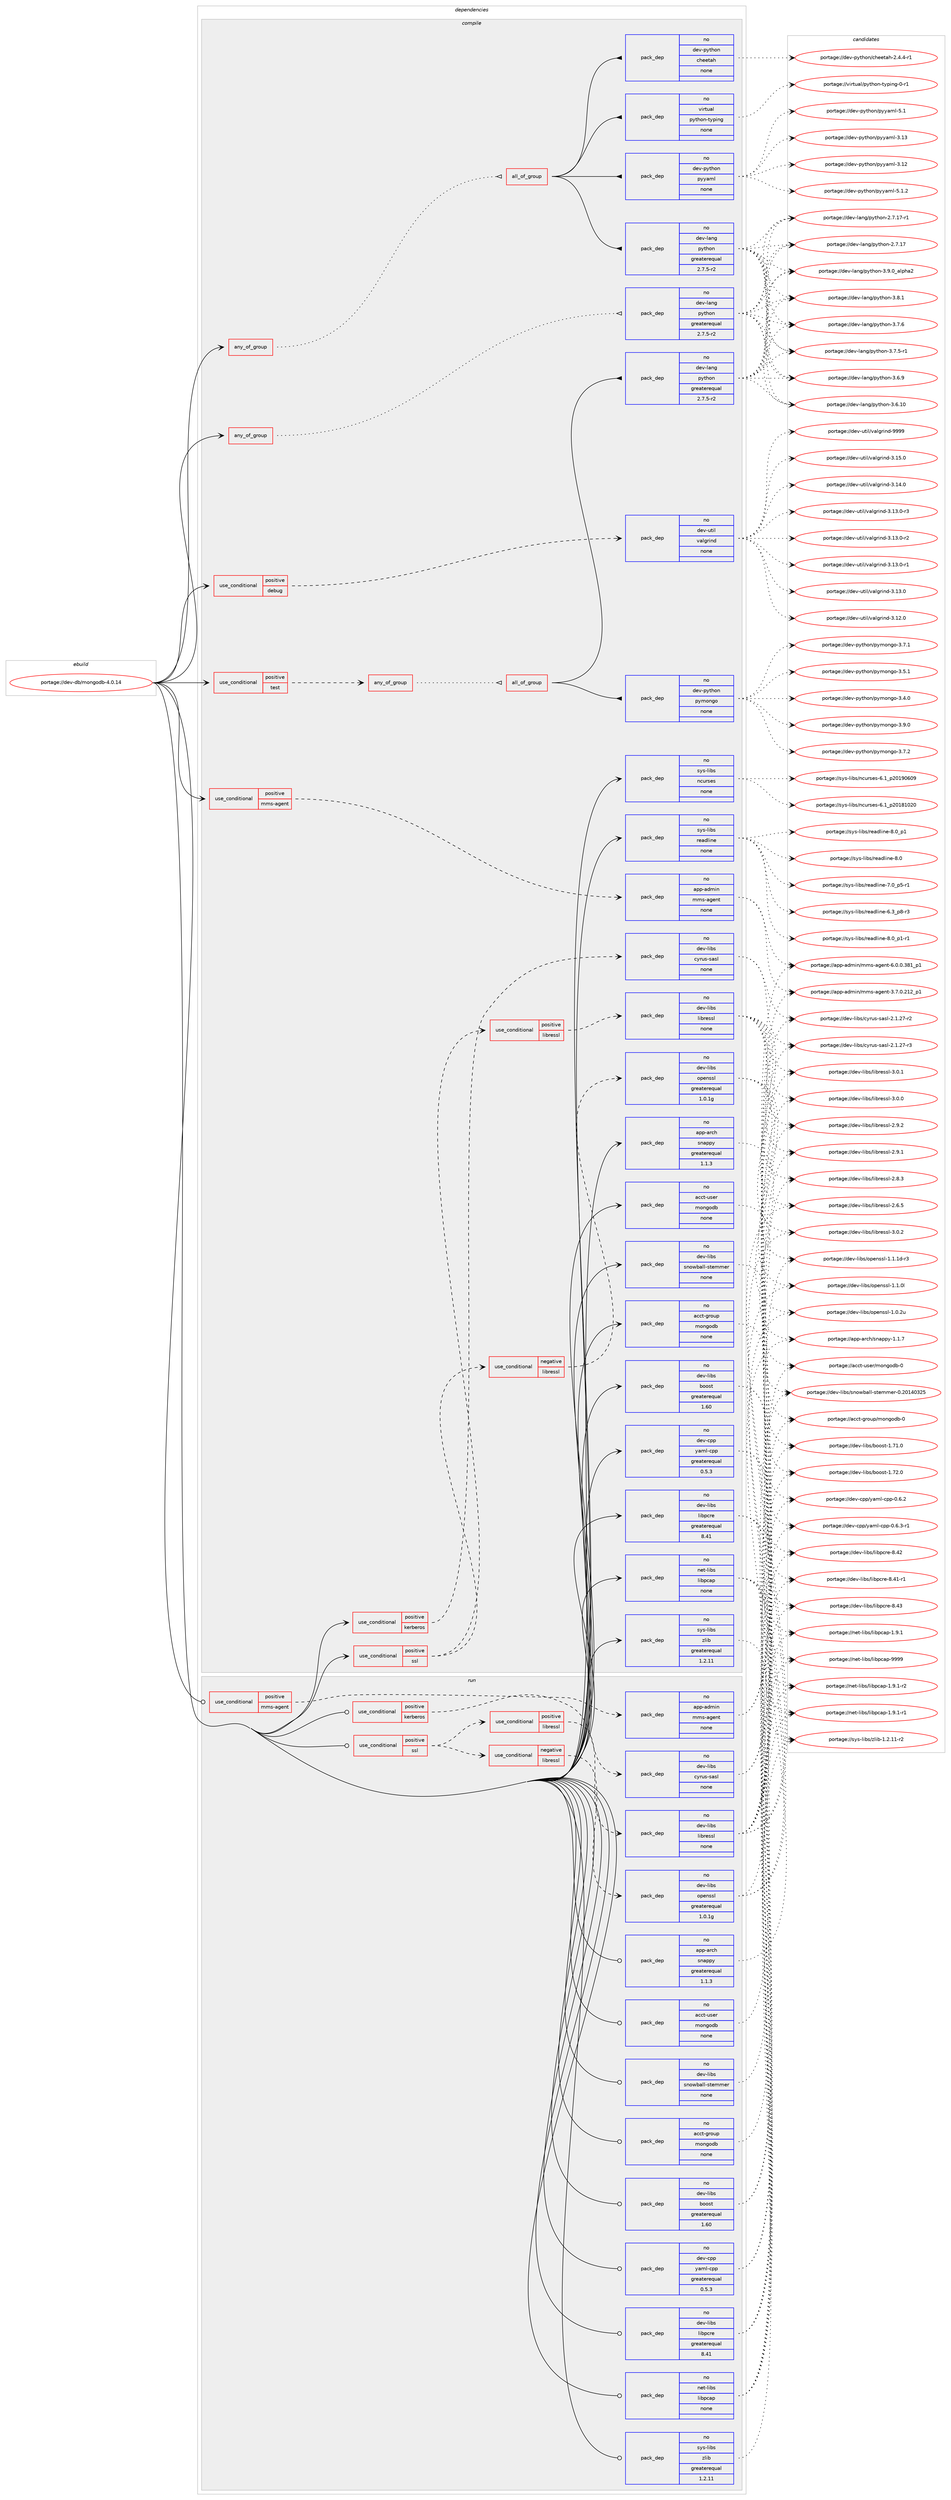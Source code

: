 digraph prolog {

# *************
# Graph options
# *************

newrank=true;
concentrate=true;
compound=true;
graph [rankdir=LR,fontname=Helvetica,fontsize=10,ranksep=1.5];#, ranksep=2.5, nodesep=0.2];
edge  [arrowhead=vee];
node  [fontname=Helvetica,fontsize=10];

# **********
# The ebuild
# **********

subgraph cluster_leftcol {
color=gray;
label=<<i>ebuild</i>>;
id [label="portage://dev-db/mongodb-4.0.14", color=red, width=4, href="../dev-db/mongodb-4.0.14.svg"];
}

# ****************
# The dependencies
# ****************

subgraph cluster_midcol {
color=gray;
label=<<i>dependencies</i>>;
subgraph cluster_compile {
fillcolor="#eeeeee";
style=filled;
label=<<i>compile</i>>;
subgraph any7019 {
dependency582921 [label=<<TABLE BORDER="0" CELLBORDER="1" CELLSPACING="0" CELLPADDING="4"><TR><TD CELLPADDING="10">any_of_group</TD></TR></TABLE>>, shape=none, color=red];subgraph all252 {
dependency582922 [label=<<TABLE BORDER="0" CELLBORDER="1" CELLSPACING="0" CELLPADDING="4"><TR><TD CELLPADDING="10">all_of_group</TD></TR></TABLE>>, shape=none, color=red];subgraph pack437580 {
dependency582923 [label=<<TABLE BORDER="0" CELLBORDER="1" CELLSPACING="0" CELLPADDING="4" WIDTH="220"><TR><TD ROWSPAN="6" CELLPADDING="30">pack_dep</TD></TR><TR><TD WIDTH="110">no</TD></TR><TR><TD>dev-lang</TD></TR><TR><TD>python</TD></TR><TR><TD>greaterequal</TD></TR><TR><TD>2.7.5-r2</TD></TR></TABLE>>, shape=none, color=blue];
}
dependency582922:e -> dependency582923:w [weight=20,style="solid",arrowhead="inv"];
subgraph pack437581 {
dependency582924 [label=<<TABLE BORDER="0" CELLBORDER="1" CELLSPACING="0" CELLPADDING="4" WIDTH="220"><TR><TD ROWSPAN="6" CELLPADDING="30">pack_dep</TD></TR><TR><TD WIDTH="110">no</TD></TR><TR><TD>dev-python</TD></TR><TR><TD>cheetah</TD></TR><TR><TD>none</TD></TR><TR><TD></TD></TR></TABLE>>, shape=none, color=blue];
}
dependency582922:e -> dependency582924:w [weight=20,style="solid",arrowhead="inv"];
subgraph pack437582 {
dependency582925 [label=<<TABLE BORDER="0" CELLBORDER="1" CELLSPACING="0" CELLPADDING="4" WIDTH="220"><TR><TD ROWSPAN="6" CELLPADDING="30">pack_dep</TD></TR><TR><TD WIDTH="110">no</TD></TR><TR><TD>dev-python</TD></TR><TR><TD>pyyaml</TD></TR><TR><TD>none</TD></TR><TR><TD></TD></TR></TABLE>>, shape=none, color=blue];
}
dependency582922:e -> dependency582925:w [weight=20,style="solid",arrowhead="inv"];
subgraph pack437583 {
dependency582926 [label=<<TABLE BORDER="0" CELLBORDER="1" CELLSPACING="0" CELLPADDING="4" WIDTH="220"><TR><TD ROWSPAN="6" CELLPADDING="30">pack_dep</TD></TR><TR><TD WIDTH="110">no</TD></TR><TR><TD>virtual</TD></TR><TR><TD>python-typing</TD></TR><TR><TD>none</TD></TR><TR><TD></TD></TR></TABLE>>, shape=none, color=blue];
}
dependency582922:e -> dependency582926:w [weight=20,style="solid",arrowhead="inv"];
}
dependency582921:e -> dependency582922:w [weight=20,style="dotted",arrowhead="oinv"];
}
id:e -> dependency582921:w [weight=20,style="solid",arrowhead="vee"];
subgraph any7020 {
dependency582927 [label=<<TABLE BORDER="0" CELLBORDER="1" CELLSPACING="0" CELLPADDING="4"><TR><TD CELLPADDING="10">any_of_group</TD></TR></TABLE>>, shape=none, color=red];subgraph pack437584 {
dependency582928 [label=<<TABLE BORDER="0" CELLBORDER="1" CELLSPACING="0" CELLPADDING="4" WIDTH="220"><TR><TD ROWSPAN="6" CELLPADDING="30">pack_dep</TD></TR><TR><TD WIDTH="110">no</TD></TR><TR><TD>dev-lang</TD></TR><TR><TD>python</TD></TR><TR><TD>greaterequal</TD></TR><TR><TD>2.7.5-r2</TD></TR></TABLE>>, shape=none, color=blue];
}
dependency582927:e -> dependency582928:w [weight=20,style="dotted",arrowhead="oinv"];
}
id:e -> dependency582927:w [weight=20,style="solid",arrowhead="vee"];
subgraph cond138073 {
dependency582929 [label=<<TABLE BORDER="0" CELLBORDER="1" CELLSPACING="0" CELLPADDING="4"><TR><TD ROWSPAN="3" CELLPADDING="10">use_conditional</TD></TR><TR><TD>positive</TD></TR><TR><TD>debug</TD></TR></TABLE>>, shape=none, color=red];
subgraph pack437585 {
dependency582930 [label=<<TABLE BORDER="0" CELLBORDER="1" CELLSPACING="0" CELLPADDING="4" WIDTH="220"><TR><TD ROWSPAN="6" CELLPADDING="30">pack_dep</TD></TR><TR><TD WIDTH="110">no</TD></TR><TR><TD>dev-util</TD></TR><TR><TD>valgrind</TD></TR><TR><TD>none</TD></TR><TR><TD></TD></TR></TABLE>>, shape=none, color=blue];
}
dependency582929:e -> dependency582930:w [weight=20,style="dashed",arrowhead="vee"];
}
id:e -> dependency582929:w [weight=20,style="solid",arrowhead="vee"];
subgraph cond138074 {
dependency582931 [label=<<TABLE BORDER="0" CELLBORDER="1" CELLSPACING="0" CELLPADDING="4"><TR><TD ROWSPAN="3" CELLPADDING="10">use_conditional</TD></TR><TR><TD>positive</TD></TR><TR><TD>kerberos</TD></TR></TABLE>>, shape=none, color=red];
subgraph pack437586 {
dependency582932 [label=<<TABLE BORDER="0" CELLBORDER="1" CELLSPACING="0" CELLPADDING="4" WIDTH="220"><TR><TD ROWSPAN="6" CELLPADDING="30">pack_dep</TD></TR><TR><TD WIDTH="110">no</TD></TR><TR><TD>dev-libs</TD></TR><TR><TD>cyrus-sasl</TD></TR><TR><TD>none</TD></TR><TR><TD></TD></TR></TABLE>>, shape=none, color=blue];
}
dependency582931:e -> dependency582932:w [weight=20,style="dashed",arrowhead="vee"];
}
id:e -> dependency582931:w [weight=20,style="solid",arrowhead="vee"];
subgraph cond138075 {
dependency582933 [label=<<TABLE BORDER="0" CELLBORDER="1" CELLSPACING="0" CELLPADDING="4"><TR><TD ROWSPAN="3" CELLPADDING="10">use_conditional</TD></TR><TR><TD>positive</TD></TR><TR><TD>mms-agent</TD></TR></TABLE>>, shape=none, color=red];
subgraph pack437587 {
dependency582934 [label=<<TABLE BORDER="0" CELLBORDER="1" CELLSPACING="0" CELLPADDING="4" WIDTH="220"><TR><TD ROWSPAN="6" CELLPADDING="30">pack_dep</TD></TR><TR><TD WIDTH="110">no</TD></TR><TR><TD>app-admin</TD></TR><TR><TD>mms-agent</TD></TR><TR><TD>none</TD></TR><TR><TD></TD></TR></TABLE>>, shape=none, color=blue];
}
dependency582933:e -> dependency582934:w [weight=20,style="dashed",arrowhead="vee"];
}
id:e -> dependency582933:w [weight=20,style="solid",arrowhead="vee"];
subgraph cond138076 {
dependency582935 [label=<<TABLE BORDER="0" CELLBORDER="1" CELLSPACING="0" CELLPADDING="4"><TR><TD ROWSPAN="3" CELLPADDING="10">use_conditional</TD></TR><TR><TD>positive</TD></TR><TR><TD>ssl</TD></TR></TABLE>>, shape=none, color=red];
subgraph cond138077 {
dependency582936 [label=<<TABLE BORDER="0" CELLBORDER="1" CELLSPACING="0" CELLPADDING="4"><TR><TD ROWSPAN="3" CELLPADDING="10">use_conditional</TD></TR><TR><TD>negative</TD></TR><TR><TD>libressl</TD></TR></TABLE>>, shape=none, color=red];
subgraph pack437588 {
dependency582937 [label=<<TABLE BORDER="0" CELLBORDER="1" CELLSPACING="0" CELLPADDING="4" WIDTH="220"><TR><TD ROWSPAN="6" CELLPADDING="30">pack_dep</TD></TR><TR><TD WIDTH="110">no</TD></TR><TR><TD>dev-libs</TD></TR><TR><TD>openssl</TD></TR><TR><TD>greaterequal</TD></TR><TR><TD>1.0.1g</TD></TR></TABLE>>, shape=none, color=blue];
}
dependency582936:e -> dependency582937:w [weight=20,style="dashed",arrowhead="vee"];
}
dependency582935:e -> dependency582936:w [weight=20,style="dashed",arrowhead="vee"];
subgraph cond138078 {
dependency582938 [label=<<TABLE BORDER="0" CELLBORDER="1" CELLSPACING="0" CELLPADDING="4"><TR><TD ROWSPAN="3" CELLPADDING="10">use_conditional</TD></TR><TR><TD>positive</TD></TR><TR><TD>libressl</TD></TR></TABLE>>, shape=none, color=red];
subgraph pack437589 {
dependency582939 [label=<<TABLE BORDER="0" CELLBORDER="1" CELLSPACING="0" CELLPADDING="4" WIDTH="220"><TR><TD ROWSPAN="6" CELLPADDING="30">pack_dep</TD></TR><TR><TD WIDTH="110">no</TD></TR><TR><TD>dev-libs</TD></TR><TR><TD>libressl</TD></TR><TR><TD>none</TD></TR><TR><TD></TD></TR></TABLE>>, shape=none, color=blue];
}
dependency582938:e -> dependency582939:w [weight=20,style="dashed",arrowhead="vee"];
}
dependency582935:e -> dependency582938:w [weight=20,style="dashed",arrowhead="vee"];
}
id:e -> dependency582935:w [weight=20,style="solid",arrowhead="vee"];
subgraph cond138079 {
dependency582940 [label=<<TABLE BORDER="0" CELLBORDER="1" CELLSPACING="0" CELLPADDING="4"><TR><TD ROWSPAN="3" CELLPADDING="10">use_conditional</TD></TR><TR><TD>positive</TD></TR><TR><TD>test</TD></TR></TABLE>>, shape=none, color=red];
subgraph any7021 {
dependency582941 [label=<<TABLE BORDER="0" CELLBORDER="1" CELLSPACING="0" CELLPADDING="4"><TR><TD CELLPADDING="10">any_of_group</TD></TR></TABLE>>, shape=none, color=red];subgraph all253 {
dependency582942 [label=<<TABLE BORDER="0" CELLBORDER="1" CELLSPACING="0" CELLPADDING="4"><TR><TD CELLPADDING="10">all_of_group</TD></TR></TABLE>>, shape=none, color=red];subgraph pack437590 {
dependency582943 [label=<<TABLE BORDER="0" CELLBORDER="1" CELLSPACING="0" CELLPADDING="4" WIDTH="220"><TR><TD ROWSPAN="6" CELLPADDING="30">pack_dep</TD></TR><TR><TD WIDTH="110">no</TD></TR><TR><TD>dev-lang</TD></TR><TR><TD>python</TD></TR><TR><TD>greaterequal</TD></TR><TR><TD>2.7.5-r2</TD></TR></TABLE>>, shape=none, color=blue];
}
dependency582942:e -> dependency582943:w [weight=20,style="solid",arrowhead="inv"];
subgraph pack437591 {
dependency582944 [label=<<TABLE BORDER="0" CELLBORDER="1" CELLSPACING="0" CELLPADDING="4" WIDTH="220"><TR><TD ROWSPAN="6" CELLPADDING="30">pack_dep</TD></TR><TR><TD WIDTH="110">no</TD></TR><TR><TD>dev-python</TD></TR><TR><TD>pymongo</TD></TR><TR><TD>none</TD></TR><TR><TD></TD></TR></TABLE>>, shape=none, color=blue];
}
dependency582942:e -> dependency582944:w [weight=20,style="solid",arrowhead="inv"];
}
dependency582941:e -> dependency582942:w [weight=20,style="dotted",arrowhead="oinv"];
}
dependency582940:e -> dependency582941:w [weight=20,style="dashed",arrowhead="vee"];
}
id:e -> dependency582940:w [weight=20,style="solid",arrowhead="vee"];
subgraph pack437592 {
dependency582945 [label=<<TABLE BORDER="0" CELLBORDER="1" CELLSPACING="0" CELLPADDING="4" WIDTH="220"><TR><TD ROWSPAN="6" CELLPADDING="30">pack_dep</TD></TR><TR><TD WIDTH="110">no</TD></TR><TR><TD>acct-group</TD></TR><TR><TD>mongodb</TD></TR><TR><TD>none</TD></TR><TR><TD></TD></TR></TABLE>>, shape=none, color=blue];
}
id:e -> dependency582945:w [weight=20,style="solid",arrowhead="vee"];
subgraph pack437593 {
dependency582946 [label=<<TABLE BORDER="0" CELLBORDER="1" CELLSPACING="0" CELLPADDING="4" WIDTH="220"><TR><TD ROWSPAN="6" CELLPADDING="30">pack_dep</TD></TR><TR><TD WIDTH="110">no</TD></TR><TR><TD>acct-user</TD></TR><TR><TD>mongodb</TD></TR><TR><TD>none</TD></TR><TR><TD></TD></TR></TABLE>>, shape=none, color=blue];
}
id:e -> dependency582946:w [weight=20,style="solid",arrowhead="vee"];
subgraph pack437594 {
dependency582947 [label=<<TABLE BORDER="0" CELLBORDER="1" CELLSPACING="0" CELLPADDING="4" WIDTH="220"><TR><TD ROWSPAN="6" CELLPADDING="30">pack_dep</TD></TR><TR><TD WIDTH="110">no</TD></TR><TR><TD>app-arch</TD></TR><TR><TD>snappy</TD></TR><TR><TD>greaterequal</TD></TR><TR><TD>1.1.3</TD></TR></TABLE>>, shape=none, color=blue];
}
id:e -> dependency582947:w [weight=20,style="solid",arrowhead="vee"];
subgraph pack437595 {
dependency582948 [label=<<TABLE BORDER="0" CELLBORDER="1" CELLSPACING="0" CELLPADDING="4" WIDTH="220"><TR><TD ROWSPAN="6" CELLPADDING="30">pack_dep</TD></TR><TR><TD WIDTH="110">no</TD></TR><TR><TD>dev-cpp</TD></TR><TR><TD>yaml-cpp</TD></TR><TR><TD>greaterequal</TD></TR><TR><TD>0.5.3</TD></TR></TABLE>>, shape=none, color=blue];
}
id:e -> dependency582948:w [weight=20,style="solid",arrowhead="vee"];
subgraph pack437596 {
dependency582949 [label=<<TABLE BORDER="0" CELLBORDER="1" CELLSPACING="0" CELLPADDING="4" WIDTH="220"><TR><TD ROWSPAN="6" CELLPADDING="30">pack_dep</TD></TR><TR><TD WIDTH="110">no</TD></TR><TR><TD>dev-libs</TD></TR><TR><TD>boost</TD></TR><TR><TD>greaterequal</TD></TR><TR><TD>1.60</TD></TR></TABLE>>, shape=none, color=blue];
}
id:e -> dependency582949:w [weight=20,style="solid",arrowhead="vee"];
subgraph pack437597 {
dependency582950 [label=<<TABLE BORDER="0" CELLBORDER="1" CELLSPACING="0" CELLPADDING="4" WIDTH="220"><TR><TD ROWSPAN="6" CELLPADDING="30">pack_dep</TD></TR><TR><TD WIDTH="110">no</TD></TR><TR><TD>dev-libs</TD></TR><TR><TD>libpcre</TD></TR><TR><TD>greaterequal</TD></TR><TR><TD>8.41</TD></TR></TABLE>>, shape=none, color=blue];
}
id:e -> dependency582950:w [weight=20,style="solid",arrowhead="vee"];
subgraph pack437598 {
dependency582951 [label=<<TABLE BORDER="0" CELLBORDER="1" CELLSPACING="0" CELLPADDING="4" WIDTH="220"><TR><TD ROWSPAN="6" CELLPADDING="30">pack_dep</TD></TR><TR><TD WIDTH="110">no</TD></TR><TR><TD>dev-libs</TD></TR><TR><TD>snowball-stemmer</TD></TR><TR><TD>none</TD></TR><TR><TD></TD></TR></TABLE>>, shape=none, color=blue];
}
id:e -> dependency582951:w [weight=20,style="solid",arrowhead="vee"];
subgraph pack437599 {
dependency582952 [label=<<TABLE BORDER="0" CELLBORDER="1" CELLSPACING="0" CELLPADDING="4" WIDTH="220"><TR><TD ROWSPAN="6" CELLPADDING="30">pack_dep</TD></TR><TR><TD WIDTH="110">no</TD></TR><TR><TD>net-libs</TD></TR><TR><TD>libpcap</TD></TR><TR><TD>none</TD></TR><TR><TD></TD></TR></TABLE>>, shape=none, color=blue];
}
id:e -> dependency582952:w [weight=20,style="solid",arrowhead="vee"];
subgraph pack437600 {
dependency582953 [label=<<TABLE BORDER="0" CELLBORDER="1" CELLSPACING="0" CELLPADDING="4" WIDTH="220"><TR><TD ROWSPAN="6" CELLPADDING="30">pack_dep</TD></TR><TR><TD WIDTH="110">no</TD></TR><TR><TD>sys-libs</TD></TR><TR><TD>ncurses</TD></TR><TR><TD>none</TD></TR><TR><TD></TD></TR></TABLE>>, shape=none, color=blue];
}
id:e -> dependency582953:w [weight=20,style="solid",arrowhead="vee"];
subgraph pack437601 {
dependency582954 [label=<<TABLE BORDER="0" CELLBORDER="1" CELLSPACING="0" CELLPADDING="4" WIDTH="220"><TR><TD ROWSPAN="6" CELLPADDING="30">pack_dep</TD></TR><TR><TD WIDTH="110">no</TD></TR><TR><TD>sys-libs</TD></TR><TR><TD>readline</TD></TR><TR><TD>none</TD></TR><TR><TD></TD></TR></TABLE>>, shape=none, color=blue];
}
id:e -> dependency582954:w [weight=20,style="solid",arrowhead="vee"];
subgraph pack437602 {
dependency582955 [label=<<TABLE BORDER="0" CELLBORDER="1" CELLSPACING="0" CELLPADDING="4" WIDTH="220"><TR><TD ROWSPAN="6" CELLPADDING="30">pack_dep</TD></TR><TR><TD WIDTH="110">no</TD></TR><TR><TD>sys-libs</TD></TR><TR><TD>zlib</TD></TR><TR><TD>greaterequal</TD></TR><TR><TD>1.2.11</TD></TR></TABLE>>, shape=none, color=blue];
}
id:e -> dependency582955:w [weight=20,style="solid",arrowhead="vee"];
}
subgraph cluster_compileandrun {
fillcolor="#eeeeee";
style=filled;
label=<<i>compile and run</i>>;
}
subgraph cluster_run {
fillcolor="#eeeeee";
style=filled;
label=<<i>run</i>>;
subgraph cond138080 {
dependency582956 [label=<<TABLE BORDER="0" CELLBORDER="1" CELLSPACING="0" CELLPADDING="4"><TR><TD ROWSPAN="3" CELLPADDING="10">use_conditional</TD></TR><TR><TD>positive</TD></TR><TR><TD>kerberos</TD></TR></TABLE>>, shape=none, color=red];
subgraph pack437603 {
dependency582957 [label=<<TABLE BORDER="0" CELLBORDER="1" CELLSPACING="0" CELLPADDING="4" WIDTH="220"><TR><TD ROWSPAN="6" CELLPADDING="30">pack_dep</TD></TR><TR><TD WIDTH="110">no</TD></TR><TR><TD>dev-libs</TD></TR><TR><TD>cyrus-sasl</TD></TR><TR><TD>none</TD></TR><TR><TD></TD></TR></TABLE>>, shape=none, color=blue];
}
dependency582956:e -> dependency582957:w [weight=20,style="dashed",arrowhead="vee"];
}
id:e -> dependency582956:w [weight=20,style="solid",arrowhead="odot"];
subgraph cond138081 {
dependency582958 [label=<<TABLE BORDER="0" CELLBORDER="1" CELLSPACING="0" CELLPADDING="4"><TR><TD ROWSPAN="3" CELLPADDING="10">use_conditional</TD></TR><TR><TD>positive</TD></TR><TR><TD>mms-agent</TD></TR></TABLE>>, shape=none, color=red];
subgraph pack437604 {
dependency582959 [label=<<TABLE BORDER="0" CELLBORDER="1" CELLSPACING="0" CELLPADDING="4" WIDTH="220"><TR><TD ROWSPAN="6" CELLPADDING="30">pack_dep</TD></TR><TR><TD WIDTH="110">no</TD></TR><TR><TD>app-admin</TD></TR><TR><TD>mms-agent</TD></TR><TR><TD>none</TD></TR><TR><TD></TD></TR></TABLE>>, shape=none, color=blue];
}
dependency582958:e -> dependency582959:w [weight=20,style="dashed",arrowhead="vee"];
}
id:e -> dependency582958:w [weight=20,style="solid",arrowhead="odot"];
subgraph cond138082 {
dependency582960 [label=<<TABLE BORDER="0" CELLBORDER="1" CELLSPACING="0" CELLPADDING="4"><TR><TD ROWSPAN="3" CELLPADDING="10">use_conditional</TD></TR><TR><TD>positive</TD></TR><TR><TD>ssl</TD></TR></TABLE>>, shape=none, color=red];
subgraph cond138083 {
dependency582961 [label=<<TABLE BORDER="0" CELLBORDER="1" CELLSPACING="0" CELLPADDING="4"><TR><TD ROWSPAN="3" CELLPADDING="10">use_conditional</TD></TR><TR><TD>negative</TD></TR><TR><TD>libressl</TD></TR></TABLE>>, shape=none, color=red];
subgraph pack437605 {
dependency582962 [label=<<TABLE BORDER="0" CELLBORDER="1" CELLSPACING="0" CELLPADDING="4" WIDTH="220"><TR><TD ROWSPAN="6" CELLPADDING="30">pack_dep</TD></TR><TR><TD WIDTH="110">no</TD></TR><TR><TD>dev-libs</TD></TR><TR><TD>openssl</TD></TR><TR><TD>greaterequal</TD></TR><TR><TD>1.0.1g</TD></TR></TABLE>>, shape=none, color=blue];
}
dependency582961:e -> dependency582962:w [weight=20,style="dashed",arrowhead="vee"];
}
dependency582960:e -> dependency582961:w [weight=20,style="dashed",arrowhead="vee"];
subgraph cond138084 {
dependency582963 [label=<<TABLE BORDER="0" CELLBORDER="1" CELLSPACING="0" CELLPADDING="4"><TR><TD ROWSPAN="3" CELLPADDING="10">use_conditional</TD></TR><TR><TD>positive</TD></TR><TR><TD>libressl</TD></TR></TABLE>>, shape=none, color=red];
subgraph pack437606 {
dependency582964 [label=<<TABLE BORDER="0" CELLBORDER="1" CELLSPACING="0" CELLPADDING="4" WIDTH="220"><TR><TD ROWSPAN="6" CELLPADDING="30">pack_dep</TD></TR><TR><TD WIDTH="110">no</TD></TR><TR><TD>dev-libs</TD></TR><TR><TD>libressl</TD></TR><TR><TD>none</TD></TR><TR><TD></TD></TR></TABLE>>, shape=none, color=blue];
}
dependency582963:e -> dependency582964:w [weight=20,style="dashed",arrowhead="vee"];
}
dependency582960:e -> dependency582963:w [weight=20,style="dashed",arrowhead="vee"];
}
id:e -> dependency582960:w [weight=20,style="solid",arrowhead="odot"];
subgraph pack437607 {
dependency582965 [label=<<TABLE BORDER="0" CELLBORDER="1" CELLSPACING="0" CELLPADDING="4" WIDTH="220"><TR><TD ROWSPAN="6" CELLPADDING="30">pack_dep</TD></TR><TR><TD WIDTH="110">no</TD></TR><TR><TD>acct-group</TD></TR><TR><TD>mongodb</TD></TR><TR><TD>none</TD></TR><TR><TD></TD></TR></TABLE>>, shape=none, color=blue];
}
id:e -> dependency582965:w [weight=20,style="solid",arrowhead="odot"];
subgraph pack437608 {
dependency582966 [label=<<TABLE BORDER="0" CELLBORDER="1" CELLSPACING="0" CELLPADDING="4" WIDTH="220"><TR><TD ROWSPAN="6" CELLPADDING="30">pack_dep</TD></TR><TR><TD WIDTH="110">no</TD></TR><TR><TD>acct-user</TD></TR><TR><TD>mongodb</TD></TR><TR><TD>none</TD></TR><TR><TD></TD></TR></TABLE>>, shape=none, color=blue];
}
id:e -> dependency582966:w [weight=20,style="solid",arrowhead="odot"];
subgraph pack437609 {
dependency582967 [label=<<TABLE BORDER="0" CELLBORDER="1" CELLSPACING="0" CELLPADDING="4" WIDTH="220"><TR><TD ROWSPAN="6" CELLPADDING="30">pack_dep</TD></TR><TR><TD WIDTH="110">no</TD></TR><TR><TD>app-arch</TD></TR><TR><TD>snappy</TD></TR><TR><TD>greaterequal</TD></TR><TR><TD>1.1.3</TD></TR></TABLE>>, shape=none, color=blue];
}
id:e -> dependency582967:w [weight=20,style="solid",arrowhead="odot"];
subgraph pack437610 {
dependency582968 [label=<<TABLE BORDER="0" CELLBORDER="1" CELLSPACING="0" CELLPADDING="4" WIDTH="220"><TR><TD ROWSPAN="6" CELLPADDING="30">pack_dep</TD></TR><TR><TD WIDTH="110">no</TD></TR><TR><TD>dev-cpp</TD></TR><TR><TD>yaml-cpp</TD></TR><TR><TD>greaterequal</TD></TR><TR><TD>0.5.3</TD></TR></TABLE>>, shape=none, color=blue];
}
id:e -> dependency582968:w [weight=20,style="solid",arrowhead="odot"];
subgraph pack437611 {
dependency582969 [label=<<TABLE BORDER="0" CELLBORDER="1" CELLSPACING="0" CELLPADDING="4" WIDTH="220"><TR><TD ROWSPAN="6" CELLPADDING="30">pack_dep</TD></TR><TR><TD WIDTH="110">no</TD></TR><TR><TD>dev-libs</TD></TR><TR><TD>boost</TD></TR><TR><TD>greaterequal</TD></TR><TR><TD>1.60</TD></TR></TABLE>>, shape=none, color=blue];
}
id:e -> dependency582969:w [weight=20,style="solid",arrowhead="odot"];
subgraph pack437612 {
dependency582970 [label=<<TABLE BORDER="0" CELLBORDER="1" CELLSPACING="0" CELLPADDING="4" WIDTH="220"><TR><TD ROWSPAN="6" CELLPADDING="30">pack_dep</TD></TR><TR><TD WIDTH="110">no</TD></TR><TR><TD>dev-libs</TD></TR><TR><TD>libpcre</TD></TR><TR><TD>greaterequal</TD></TR><TR><TD>8.41</TD></TR></TABLE>>, shape=none, color=blue];
}
id:e -> dependency582970:w [weight=20,style="solid",arrowhead="odot"];
subgraph pack437613 {
dependency582971 [label=<<TABLE BORDER="0" CELLBORDER="1" CELLSPACING="0" CELLPADDING="4" WIDTH="220"><TR><TD ROWSPAN="6" CELLPADDING="30">pack_dep</TD></TR><TR><TD WIDTH="110">no</TD></TR><TR><TD>dev-libs</TD></TR><TR><TD>snowball-stemmer</TD></TR><TR><TD>none</TD></TR><TR><TD></TD></TR></TABLE>>, shape=none, color=blue];
}
id:e -> dependency582971:w [weight=20,style="solid",arrowhead="odot"];
subgraph pack437614 {
dependency582972 [label=<<TABLE BORDER="0" CELLBORDER="1" CELLSPACING="0" CELLPADDING="4" WIDTH="220"><TR><TD ROWSPAN="6" CELLPADDING="30">pack_dep</TD></TR><TR><TD WIDTH="110">no</TD></TR><TR><TD>net-libs</TD></TR><TR><TD>libpcap</TD></TR><TR><TD>none</TD></TR><TR><TD></TD></TR></TABLE>>, shape=none, color=blue];
}
id:e -> dependency582972:w [weight=20,style="solid",arrowhead="odot"];
subgraph pack437615 {
dependency582973 [label=<<TABLE BORDER="0" CELLBORDER="1" CELLSPACING="0" CELLPADDING="4" WIDTH="220"><TR><TD ROWSPAN="6" CELLPADDING="30">pack_dep</TD></TR><TR><TD WIDTH="110">no</TD></TR><TR><TD>sys-libs</TD></TR><TR><TD>zlib</TD></TR><TR><TD>greaterequal</TD></TR><TR><TD>1.2.11</TD></TR></TABLE>>, shape=none, color=blue];
}
id:e -> dependency582973:w [weight=20,style="solid",arrowhead="odot"];
}
}

# **************
# The candidates
# **************

subgraph cluster_choices {
rank=same;
color=gray;
label=<<i>candidates</i>>;

subgraph choice437580 {
color=black;
nodesep=1;
choice10010111845108971101034711212111610411111045514657464895971081121049750 [label="portage://dev-lang/python-3.9.0_alpha2", color=red, width=4,href="../dev-lang/python-3.9.0_alpha2.svg"];
choice100101118451089711010347112121116104111110455146564649 [label="portage://dev-lang/python-3.8.1", color=red, width=4,href="../dev-lang/python-3.8.1.svg"];
choice100101118451089711010347112121116104111110455146554654 [label="portage://dev-lang/python-3.7.6", color=red, width=4,href="../dev-lang/python-3.7.6.svg"];
choice1001011184510897110103471121211161041111104551465546534511449 [label="portage://dev-lang/python-3.7.5-r1", color=red, width=4,href="../dev-lang/python-3.7.5-r1.svg"];
choice100101118451089711010347112121116104111110455146544657 [label="portage://dev-lang/python-3.6.9", color=red, width=4,href="../dev-lang/python-3.6.9.svg"];
choice10010111845108971101034711212111610411111045514654464948 [label="portage://dev-lang/python-3.6.10", color=red, width=4,href="../dev-lang/python-3.6.10.svg"];
choice100101118451089711010347112121116104111110455046554649554511449 [label="portage://dev-lang/python-2.7.17-r1", color=red, width=4,href="../dev-lang/python-2.7.17-r1.svg"];
choice10010111845108971101034711212111610411111045504655464955 [label="portage://dev-lang/python-2.7.17", color=red, width=4,href="../dev-lang/python-2.7.17.svg"];
dependency582923:e -> choice10010111845108971101034711212111610411111045514657464895971081121049750:w [style=dotted,weight="100"];
dependency582923:e -> choice100101118451089711010347112121116104111110455146564649:w [style=dotted,weight="100"];
dependency582923:e -> choice100101118451089711010347112121116104111110455146554654:w [style=dotted,weight="100"];
dependency582923:e -> choice1001011184510897110103471121211161041111104551465546534511449:w [style=dotted,weight="100"];
dependency582923:e -> choice100101118451089711010347112121116104111110455146544657:w [style=dotted,weight="100"];
dependency582923:e -> choice10010111845108971101034711212111610411111045514654464948:w [style=dotted,weight="100"];
dependency582923:e -> choice100101118451089711010347112121116104111110455046554649554511449:w [style=dotted,weight="100"];
dependency582923:e -> choice10010111845108971101034711212111610411111045504655464955:w [style=dotted,weight="100"];
}
subgraph choice437581 {
color=black;
nodesep=1;
choice100101118451121211161041111104799104101101116971044550465246524511449 [label="portage://dev-python/cheetah-2.4.4-r1", color=red, width=4,href="../dev-python/cheetah-2.4.4-r1.svg"];
dependency582924:e -> choice100101118451121211161041111104799104101101116971044550465246524511449:w [style=dotted,weight="100"];
}
subgraph choice437582 {
color=black;
nodesep=1;
choice100101118451121211161041111104711212112197109108455346494650 [label="portage://dev-python/pyyaml-5.1.2", color=red, width=4,href="../dev-python/pyyaml-5.1.2.svg"];
choice10010111845112121116104111110471121211219710910845534649 [label="portage://dev-python/pyyaml-5.1", color=red, width=4,href="../dev-python/pyyaml-5.1.svg"];
choice1001011184511212111610411111047112121121971091084551464951 [label="portage://dev-python/pyyaml-3.13", color=red, width=4,href="../dev-python/pyyaml-3.13.svg"];
choice1001011184511212111610411111047112121121971091084551464950 [label="portage://dev-python/pyyaml-3.12", color=red, width=4,href="../dev-python/pyyaml-3.12.svg"];
dependency582925:e -> choice100101118451121211161041111104711212112197109108455346494650:w [style=dotted,weight="100"];
dependency582925:e -> choice10010111845112121116104111110471121211219710910845534649:w [style=dotted,weight="100"];
dependency582925:e -> choice1001011184511212111610411111047112121121971091084551464951:w [style=dotted,weight="100"];
dependency582925:e -> choice1001011184511212111610411111047112121121971091084551464950:w [style=dotted,weight="100"];
}
subgraph choice437583 {
color=black;
nodesep=1;
choice11810511411611797108471121211161041111104511612111210511010345484511449 [label="portage://virtual/python-typing-0-r1", color=red, width=4,href="../virtual/python-typing-0-r1.svg"];
dependency582926:e -> choice11810511411611797108471121211161041111104511612111210511010345484511449:w [style=dotted,weight="100"];
}
subgraph choice437584 {
color=black;
nodesep=1;
choice10010111845108971101034711212111610411111045514657464895971081121049750 [label="portage://dev-lang/python-3.9.0_alpha2", color=red, width=4,href="../dev-lang/python-3.9.0_alpha2.svg"];
choice100101118451089711010347112121116104111110455146564649 [label="portage://dev-lang/python-3.8.1", color=red, width=4,href="../dev-lang/python-3.8.1.svg"];
choice100101118451089711010347112121116104111110455146554654 [label="portage://dev-lang/python-3.7.6", color=red, width=4,href="../dev-lang/python-3.7.6.svg"];
choice1001011184510897110103471121211161041111104551465546534511449 [label="portage://dev-lang/python-3.7.5-r1", color=red, width=4,href="../dev-lang/python-3.7.5-r1.svg"];
choice100101118451089711010347112121116104111110455146544657 [label="portage://dev-lang/python-3.6.9", color=red, width=4,href="../dev-lang/python-3.6.9.svg"];
choice10010111845108971101034711212111610411111045514654464948 [label="portage://dev-lang/python-3.6.10", color=red, width=4,href="../dev-lang/python-3.6.10.svg"];
choice100101118451089711010347112121116104111110455046554649554511449 [label="portage://dev-lang/python-2.7.17-r1", color=red, width=4,href="../dev-lang/python-2.7.17-r1.svg"];
choice10010111845108971101034711212111610411111045504655464955 [label="portage://dev-lang/python-2.7.17", color=red, width=4,href="../dev-lang/python-2.7.17.svg"];
dependency582928:e -> choice10010111845108971101034711212111610411111045514657464895971081121049750:w [style=dotted,weight="100"];
dependency582928:e -> choice100101118451089711010347112121116104111110455146564649:w [style=dotted,weight="100"];
dependency582928:e -> choice100101118451089711010347112121116104111110455146554654:w [style=dotted,weight="100"];
dependency582928:e -> choice1001011184510897110103471121211161041111104551465546534511449:w [style=dotted,weight="100"];
dependency582928:e -> choice100101118451089711010347112121116104111110455146544657:w [style=dotted,weight="100"];
dependency582928:e -> choice10010111845108971101034711212111610411111045514654464948:w [style=dotted,weight="100"];
dependency582928:e -> choice100101118451089711010347112121116104111110455046554649554511449:w [style=dotted,weight="100"];
dependency582928:e -> choice10010111845108971101034711212111610411111045504655464955:w [style=dotted,weight="100"];
}
subgraph choice437585 {
color=black;
nodesep=1;
choice1001011184511711610510847118971081031141051101004557575757 [label="portage://dev-util/valgrind-9999", color=red, width=4,href="../dev-util/valgrind-9999.svg"];
choice10010111845117116105108471189710810311410511010045514649534648 [label="portage://dev-util/valgrind-3.15.0", color=red, width=4,href="../dev-util/valgrind-3.15.0.svg"];
choice10010111845117116105108471189710810311410511010045514649524648 [label="portage://dev-util/valgrind-3.14.0", color=red, width=4,href="../dev-util/valgrind-3.14.0.svg"];
choice100101118451171161051084711897108103114105110100455146495146484511451 [label="portage://dev-util/valgrind-3.13.0-r3", color=red, width=4,href="../dev-util/valgrind-3.13.0-r3.svg"];
choice100101118451171161051084711897108103114105110100455146495146484511450 [label="portage://dev-util/valgrind-3.13.0-r2", color=red, width=4,href="../dev-util/valgrind-3.13.0-r2.svg"];
choice100101118451171161051084711897108103114105110100455146495146484511449 [label="portage://dev-util/valgrind-3.13.0-r1", color=red, width=4,href="../dev-util/valgrind-3.13.0-r1.svg"];
choice10010111845117116105108471189710810311410511010045514649514648 [label="portage://dev-util/valgrind-3.13.0", color=red, width=4,href="../dev-util/valgrind-3.13.0.svg"];
choice10010111845117116105108471189710810311410511010045514649504648 [label="portage://dev-util/valgrind-3.12.0", color=red, width=4,href="../dev-util/valgrind-3.12.0.svg"];
dependency582930:e -> choice1001011184511711610510847118971081031141051101004557575757:w [style=dotted,weight="100"];
dependency582930:e -> choice10010111845117116105108471189710810311410511010045514649534648:w [style=dotted,weight="100"];
dependency582930:e -> choice10010111845117116105108471189710810311410511010045514649524648:w [style=dotted,weight="100"];
dependency582930:e -> choice100101118451171161051084711897108103114105110100455146495146484511451:w [style=dotted,weight="100"];
dependency582930:e -> choice100101118451171161051084711897108103114105110100455146495146484511450:w [style=dotted,weight="100"];
dependency582930:e -> choice100101118451171161051084711897108103114105110100455146495146484511449:w [style=dotted,weight="100"];
dependency582930:e -> choice10010111845117116105108471189710810311410511010045514649514648:w [style=dotted,weight="100"];
dependency582930:e -> choice10010111845117116105108471189710810311410511010045514649504648:w [style=dotted,weight="100"];
}
subgraph choice437586 {
color=black;
nodesep=1;
choice100101118451081059811547991211141171154511597115108455046494650554511451 [label="portage://dev-libs/cyrus-sasl-2.1.27-r3", color=red, width=4,href="../dev-libs/cyrus-sasl-2.1.27-r3.svg"];
choice100101118451081059811547991211141171154511597115108455046494650554511450 [label="portage://dev-libs/cyrus-sasl-2.1.27-r2", color=red, width=4,href="../dev-libs/cyrus-sasl-2.1.27-r2.svg"];
dependency582932:e -> choice100101118451081059811547991211141171154511597115108455046494650554511451:w [style=dotted,weight="100"];
dependency582932:e -> choice100101118451081059811547991211141171154511597115108455046494650554511450:w [style=dotted,weight="100"];
}
subgraph choice437587 {
color=black;
nodesep=1;
choice971121124597100109105110471091091154597103101110116455446484648465156499511249 [label="portage://app-admin/mms-agent-6.0.0.381_p1", color=red, width=4,href="../app-admin/mms-agent-6.0.0.381_p1.svg"];
choice971121124597100109105110471091091154597103101110116455146554648465049509511249 [label="portage://app-admin/mms-agent-3.7.0.212_p1", color=red, width=4,href="../app-admin/mms-agent-3.7.0.212_p1.svg"];
dependency582934:e -> choice971121124597100109105110471091091154597103101110116455446484648465156499511249:w [style=dotted,weight="100"];
dependency582934:e -> choice971121124597100109105110471091091154597103101110116455146554648465049509511249:w [style=dotted,weight="100"];
}
subgraph choice437588 {
color=black;
nodesep=1;
choice1001011184510810598115471111121011101151151084549464946491004511451 [label="portage://dev-libs/openssl-1.1.1d-r3", color=red, width=4,href="../dev-libs/openssl-1.1.1d-r3.svg"];
choice100101118451081059811547111112101110115115108454946494648108 [label="portage://dev-libs/openssl-1.1.0l", color=red, width=4,href="../dev-libs/openssl-1.1.0l.svg"];
choice100101118451081059811547111112101110115115108454946484650117 [label="portage://dev-libs/openssl-1.0.2u", color=red, width=4,href="../dev-libs/openssl-1.0.2u.svg"];
dependency582937:e -> choice1001011184510810598115471111121011101151151084549464946491004511451:w [style=dotted,weight="100"];
dependency582937:e -> choice100101118451081059811547111112101110115115108454946494648108:w [style=dotted,weight="100"];
dependency582937:e -> choice100101118451081059811547111112101110115115108454946484650117:w [style=dotted,weight="100"];
}
subgraph choice437589 {
color=black;
nodesep=1;
choice10010111845108105981154710810598114101115115108455146484650 [label="portage://dev-libs/libressl-3.0.2", color=red, width=4,href="../dev-libs/libressl-3.0.2.svg"];
choice10010111845108105981154710810598114101115115108455146484649 [label="portage://dev-libs/libressl-3.0.1", color=red, width=4,href="../dev-libs/libressl-3.0.1.svg"];
choice10010111845108105981154710810598114101115115108455146484648 [label="portage://dev-libs/libressl-3.0.0", color=red, width=4,href="../dev-libs/libressl-3.0.0.svg"];
choice10010111845108105981154710810598114101115115108455046574650 [label="portage://dev-libs/libressl-2.9.2", color=red, width=4,href="../dev-libs/libressl-2.9.2.svg"];
choice10010111845108105981154710810598114101115115108455046574649 [label="portage://dev-libs/libressl-2.9.1", color=red, width=4,href="../dev-libs/libressl-2.9.1.svg"];
choice10010111845108105981154710810598114101115115108455046564651 [label="portage://dev-libs/libressl-2.8.3", color=red, width=4,href="../dev-libs/libressl-2.8.3.svg"];
choice10010111845108105981154710810598114101115115108455046544653 [label="portage://dev-libs/libressl-2.6.5", color=red, width=4,href="../dev-libs/libressl-2.6.5.svg"];
dependency582939:e -> choice10010111845108105981154710810598114101115115108455146484650:w [style=dotted,weight="100"];
dependency582939:e -> choice10010111845108105981154710810598114101115115108455146484649:w [style=dotted,weight="100"];
dependency582939:e -> choice10010111845108105981154710810598114101115115108455146484648:w [style=dotted,weight="100"];
dependency582939:e -> choice10010111845108105981154710810598114101115115108455046574650:w [style=dotted,weight="100"];
dependency582939:e -> choice10010111845108105981154710810598114101115115108455046574649:w [style=dotted,weight="100"];
dependency582939:e -> choice10010111845108105981154710810598114101115115108455046564651:w [style=dotted,weight="100"];
dependency582939:e -> choice10010111845108105981154710810598114101115115108455046544653:w [style=dotted,weight="100"];
}
subgraph choice437590 {
color=black;
nodesep=1;
choice10010111845108971101034711212111610411111045514657464895971081121049750 [label="portage://dev-lang/python-3.9.0_alpha2", color=red, width=4,href="../dev-lang/python-3.9.0_alpha2.svg"];
choice100101118451089711010347112121116104111110455146564649 [label="portage://dev-lang/python-3.8.1", color=red, width=4,href="../dev-lang/python-3.8.1.svg"];
choice100101118451089711010347112121116104111110455146554654 [label="portage://dev-lang/python-3.7.6", color=red, width=4,href="../dev-lang/python-3.7.6.svg"];
choice1001011184510897110103471121211161041111104551465546534511449 [label="portage://dev-lang/python-3.7.5-r1", color=red, width=4,href="../dev-lang/python-3.7.5-r1.svg"];
choice100101118451089711010347112121116104111110455146544657 [label="portage://dev-lang/python-3.6.9", color=red, width=4,href="../dev-lang/python-3.6.9.svg"];
choice10010111845108971101034711212111610411111045514654464948 [label="portage://dev-lang/python-3.6.10", color=red, width=4,href="../dev-lang/python-3.6.10.svg"];
choice100101118451089711010347112121116104111110455046554649554511449 [label="portage://dev-lang/python-2.7.17-r1", color=red, width=4,href="../dev-lang/python-2.7.17-r1.svg"];
choice10010111845108971101034711212111610411111045504655464955 [label="portage://dev-lang/python-2.7.17", color=red, width=4,href="../dev-lang/python-2.7.17.svg"];
dependency582943:e -> choice10010111845108971101034711212111610411111045514657464895971081121049750:w [style=dotted,weight="100"];
dependency582943:e -> choice100101118451089711010347112121116104111110455146564649:w [style=dotted,weight="100"];
dependency582943:e -> choice100101118451089711010347112121116104111110455146554654:w [style=dotted,weight="100"];
dependency582943:e -> choice1001011184510897110103471121211161041111104551465546534511449:w [style=dotted,weight="100"];
dependency582943:e -> choice100101118451089711010347112121116104111110455146544657:w [style=dotted,weight="100"];
dependency582943:e -> choice10010111845108971101034711212111610411111045514654464948:w [style=dotted,weight="100"];
dependency582943:e -> choice100101118451089711010347112121116104111110455046554649554511449:w [style=dotted,weight="100"];
dependency582943:e -> choice10010111845108971101034711212111610411111045504655464955:w [style=dotted,weight="100"];
}
subgraph choice437591 {
color=black;
nodesep=1;
choice1001011184511212111610411111047112121109111110103111455146574648 [label="portage://dev-python/pymongo-3.9.0", color=red, width=4,href="../dev-python/pymongo-3.9.0.svg"];
choice1001011184511212111610411111047112121109111110103111455146554650 [label="portage://dev-python/pymongo-3.7.2", color=red, width=4,href="../dev-python/pymongo-3.7.2.svg"];
choice1001011184511212111610411111047112121109111110103111455146554649 [label="portage://dev-python/pymongo-3.7.1", color=red, width=4,href="../dev-python/pymongo-3.7.1.svg"];
choice1001011184511212111610411111047112121109111110103111455146534649 [label="portage://dev-python/pymongo-3.5.1", color=red, width=4,href="../dev-python/pymongo-3.5.1.svg"];
choice1001011184511212111610411111047112121109111110103111455146524648 [label="portage://dev-python/pymongo-3.4.0", color=red, width=4,href="../dev-python/pymongo-3.4.0.svg"];
dependency582944:e -> choice1001011184511212111610411111047112121109111110103111455146574648:w [style=dotted,weight="100"];
dependency582944:e -> choice1001011184511212111610411111047112121109111110103111455146554650:w [style=dotted,weight="100"];
dependency582944:e -> choice1001011184511212111610411111047112121109111110103111455146554649:w [style=dotted,weight="100"];
dependency582944:e -> choice1001011184511212111610411111047112121109111110103111455146534649:w [style=dotted,weight="100"];
dependency582944:e -> choice1001011184511212111610411111047112121109111110103111455146524648:w [style=dotted,weight="100"];
}
subgraph choice437592 {
color=black;
nodesep=1;
choice9799991164510311411111711247109111110103111100984548 [label="portage://acct-group/mongodb-0", color=red, width=4,href="../acct-group/mongodb-0.svg"];
dependency582945:e -> choice9799991164510311411111711247109111110103111100984548:w [style=dotted,weight="100"];
}
subgraph choice437593 {
color=black;
nodesep=1;
choice9799991164511711510111447109111110103111100984548 [label="portage://acct-user/mongodb-0", color=red, width=4,href="../acct-user/mongodb-0.svg"];
dependency582946:e -> choice9799991164511711510111447109111110103111100984548:w [style=dotted,weight="100"];
}
subgraph choice437594 {
color=black;
nodesep=1;
choice971121124597114991044711511097112112121454946494655 [label="portage://app-arch/snappy-1.1.7", color=red, width=4,href="../app-arch/snappy-1.1.7.svg"];
dependency582947:e -> choice971121124597114991044711511097112112121454946494655:w [style=dotted,weight="100"];
}
subgraph choice437595 {
color=black;
nodesep=1;
choice1001011184599112112471219710910845991121124548465446514511449 [label="portage://dev-cpp/yaml-cpp-0.6.3-r1", color=red, width=4,href="../dev-cpp/yaml-cpp-0.6.3-r1.svg"];
choice100101118459911211247121971091084599112112454846544650 [label="portage://dev-cpp/yaml-cpp-0.6.2", color=red, width=4,href="../dev-cpp/yaml-cpp-0.6.2.svg"];
dependency582948:e -> choice1001011184599112112471219710910845991121124548465446514511449:w [style=dotted,weight="100"];
dependency582948:e -> choice100101118459911211247121971091084599112112454846544650:w [style=dotted,weight="100"];
}
subgraph choice437596 {
color=black;
nodesep=1;
choice1001011184510810598115479811111111511645494655504648 [label="portage://dev-libs/boost-1.72.0", color=red, width=4,href="../dev-libs/boost-1.72.0.svg"];
choice1001011184510810598115479811111111511645494655494648 [label="portage://dev-libs/boost-1.71.0", color=red, width=4,href="../dev-libs/boost-1.71.0.svg"];
dependency582949:e -> choice1001011184510810598115479811111111511645494655504648:w [style=dotted,weight="100"];
dependency582949:e -> choice1001011184510810598115479811111111511645494655494648:w [style=dotted,weight="100"];
}
subgraph choice437597 {
color=black;
nodesep=1;
choice10010111845108105981154710810598112991141014556465251 [label="portage://dev-libs/libpcre-8.43", color=red, width=4,href="../dev-libs/libpcre-8.43.svg"];
choice10010111845108105981154710810598112991141014556465250 [label="portage://dev-libs/libpcre-8.42", color=red, width=4,href="../dev-libs/libpcre-8.42.svg"];
choice100101118451081059811547108105981129911410145564652494511449 [label="portage://dev-libs/libpcre-8.41-r1", color=red, width=4,href="../dev-libs/libpcre-8.41-r1.svg"];
dependency582950:e -> choice10010111845108105981154710810598112991141014556465251:w [style=dotted,weight="100"];
dependency582950:e -> choice10010111845108105981154710810598112991141014556465250:w [style=dotted,weight="100"];
dependency582950:e -> choice100101118451081059811547108105981129911410145564652494511449:w [style=dotted,weight="100"];
}
subgraph choice437598 {
color=black;
nodesep=1;
choice1001011184510810598115471151101111199897108108451151161011091091011144548465048495248515053 [label="portage://dev-libs/snowball-stemmer-0.20140325", color=red, width=4,href="../dev-libs/snowball-stemmer-0.20140325.svg"];
dependency582951:e -> choice1001011184510810598115471151101111199897108108451151161011091091011144548465048495248515053:w [style=dotted,weight="100"];
}
subgraph choice437599 {
color=black;
nodesep=1;
choice1101011164510810598115471081059811299971124557575757 [label="portage://net-libs/libpcap-9999", color=red, width=4,href="../net-libs/libpcap-9999.svg"];
choice1101011164510810598115471081059811299971124549465746494511450 [label="portage://net-libs/libpcap-1.9.1-r2", color=red, width=4,href="../net-libs/libpcap-1.9.1-r2.svg"];
choice1101011164510810598115471081059811299971124549465746494511449 [label="portage://net-libs/libpcap-1.9.1-r1", color=red, width=4,href="../net-libs/libpcap-1.9.1-r1.svg"];
choice110101116451081059811547108105981129997112454946574649 [label="portage://net-libs/libpcap-1.9.1", color=red, width=4,href="../net-libs/libpcap-1.9.1.svg"];
dependency582952:e -> choice1101011164510810598115471081059811299971124557575757:w [style=dotted,weight="100"];
dependency582952:e -> choice1101011164510810598115471081059811299971124549465746494511450:w [style=dotted,weight="100"];
dependency582952:e -> choice1101011164510810598115471081059811299971124549465746494511449:w [style=dotted,weight="100"];
dependency582952:e -> choice110101116451081059811547108105981129997112454946574649:w [style=dotted,weight="100"];
}
subgraph choice437600 {
color=black;
nodesep=1;
choice1151211154510810598115471109911711411510111545544649951125048495748544857 [label="portage://sys-libs/ncurses-6.1_p20190609", color=red, width=4,href="../sys-libs/ncurses-6.1_p20190609.svg"];
choice1151211154510810598115471109911711411510111545544649951125048495649485048 [label="portage://sys-libs/ncurses-6.1_p20181020", color=red, width=4,href="../sys-libs/ncurses-6.1_p20181020.svg"];
dependency582953:e -> choice1151211154510810598115471109911711411510111545544649951125048495748544857:w [style=dotted,weight="100"];
dependency582953:e -> choice1151211154510810598115471109911711411510111545544649951125048495649485048:w [style=dotted,weight="100"];
}
subgraph choice437601 {
color=black;
nodesep=1;
choice115121115451081059811547114101971001081051101014556464895112494511449 [label="portage://sys-libs/readline-8.0_p1-r1", color=red, width=4,href="../sys-libs/readline-8.0_p1-r1.svg"];
choice11512111545108105981154711410197100108105110101455646489511249 [label="portage://sys-libs/readline-8.0_p1", color=red, width=4,href="../sys-libs/readline-8.0_p1.svg"];
choice1151211154510810598115471141019710010810511010145564648 [label="portage://sys-libs/readline-8.0", color=red, width=4,href="../sys-libs/readline-8.0.svg"];
choice115121115451081059811547114101971001081051101014555464895112534511449 [label="portage://sys-libs/readline-7.0_p5-r1", color=red, width=4,href="../sys-libs/readline-7.0_p5-r1.svg"];
choice115121115451081059811547114101971001081051101014554465195112564511451 [label="portage://sys-libs/readline-6.3_p8-r3", color=red, width=4,href="../sys-libs/readline-6.3_p8-r3.svg"];
dependency582954:e -> choice115121115451081059811547114101971001081051101014556464895112494511449:w [style=dotted,weight="100"];
dependency582954:e -> choice11512111545108105981154711410197100108105110101455646489511249:w [style=dotted,weight="100"];
dependency582954:e -> choice1151211154510810598115471141019710010810511010145564648:w [style=dotted,weight="100"];
dependency582954:e -> choice115121115451081059811547114101971001081051101014555464895112534511449:w [style=dotted,weight="100"];
dependency582954:e -> choice115121115451081059811547114101971001081051101014554465195112564511451:w [style=dotted,weight="100"];
}
subgraph choice437602 {
color=black;
nodesep=1;
choice11512111545108105981154712210810598454946504649494511450 [label="portage://sys-libs/zlib-1.2.11-r2", color=red, width=4,href="../sys-libs/zlib-1.2.11-r2.svg"];
dependency582955:e -> choice11512111545108105981154712210810598454946504649494511450:w [style=dotted,weight="100"];
}
subgraph choice437603 {
color=black;
nodesep=1;
choice100101118451081059811547991211141171154511597115108455046494650554511451 [label="portage://dev-libs/cyrus-sasl-2.1.27-r3", color=red, width=4,href="../dev-libs/cyrus-sasl-2.1.27-r3.svg"];
choice100101118451081059811547991211141171154511597115108455046494650554511450 [label="portage://dev-libs/cyrus-sasl-2.1.27-r2", color=red, width=4,href="../dev-libs/cyrus-sasl-2.1.27-r2.svg"];
dependency582957:e -> choice100101118451081059811547991211141171154511597115108455046494650554511451:w [style=dotted,weight="100"];
dependency582957:e -> choice100101118451081059811547991211141171154511597115108455046494650554511450:w [style=dotted,weight="100"];
}
subgraph choice437604 {
color=black;
nodesep=1;
choice971121124597100109105110471091091154597103101110116455446484648465156499511249 [label="portage://app-admin/mms-agent-6.0.0.381_p1", color=red, width=4,href="../app-admin/mms-agent-6.0.0.381_p1.svg"];
choice971121124597100109105110471091091154597103101110116455146554648465049509511249 [label="portage://app-admin/mms-agent-3.7.0.212_p1", color=red, width=4,href="../app-admin/mms-agent-3.7.0.212_p1.svg"];
dependency582959:e -> choice971121124597100109105110471091091154597103101110116455446484648465156499511249:w [style=dotted,weight="100"];
dependency582959:e -> choice971121124597100109105110471091091154597103101110116455146554648465049509511249:w [style=dotted,weight="100"];
}
subgraph choice437605 {
color=black;
nodesep=1;
choice1001011184510810598115471111121011101151151084549464946491004511451 [label="portage://dev-libs/openssl-1.1.1d-r3", color=red, width=4,href="../dev-libs/openssl-1.1.1d-r3.svg"];
choice100101118451081059811547111112101110115115108454946494648108 [label="portage://dev-libs/openssl-1.1.0l", color=red, width=4,href="../dev-libs/openssl-1.1.0l.svg"];
choice100101118451081059811547111112101110115115108454946484650117 [label="portage://dev-libs/openssl-1.0.2u", color=red, width=4,href="../dev-libs/openssl-1.0.2u.svg"];
dependency582962:e -> choice1001011184510810598115471111121011101151151084549464946491004511451:w [style=dotted,weight="100"];
dependency582962:e -> choice100101118451081059811547111112101110115115108454946494648108:w [style=dotted,weight="100"];
dependency582962:e -> choice100101118451081059811547111112101110115115108454946484650117:w [style=dotted,weight="100"];
}
subgraph choice437606 {
color=black;
nodesep=1;
choice10010111845108105981154710810598114101115115108455146484650 [label="portage://dev-libs/libressl-3.0.2", color=red, width=4,href="../dev-libs/libressl-3.0.2.svg"];
choice10010111845108105981154710810598114101115115108455146484649 [label="portage://dev-libs/libressl-3.0.1", color=red, width=4,href="../dev-libs/libressl-3.0.1.svg"];
choice10010111845108105981154710810598114101115115108455146484648 [label="portage://dev-libs/libressl-3.0.0", color=red, width=4,href="../dev-libs/libressl-3.0.0.svg"];
choice10010111845108105981154710810598114101115115108455046574650 [label="portage://dev-libs/libressl-2.9.2", color=red, width=4,href="../dev-libs/libressl-2.9.2.svg"];
choice10010111845108105981154710810598114101115115108455046574649 [label="portage://dev-libs/libressl-2.9.1", color=red, width=4,href="../dev-libs/libressl-2.9.1.svg"];
choice10010111845108105981154710810598114101115115108455046564651 [label="portage://dev-libs/libressl-2.8.3", color=red, width=4,href="../dev-libs/libressl-2.8.3.svg"];
choice10010111845108105981154710810598114101115115108455046544653 [label="portage://dev-libs/libressl-2.6.5", color=red, width=4,href="../dev-libs/libressl-2.6.5.svg"];
dependency582964:e -> choice10010111845108105981154710810598114101115115108455146484650:w [style=dotted,weight="100"];
dependency582964:e -> choice10010111845108105981154710810598114101115115108455146484649:w [style=dotted,weight="100"];
dependency582964:e -> choice10010111845108105981154710810598114101115115108455146484648:w [style=dotted,weight="100"];
dependency582964:e -> choice10010111845108105981154710810598114101115115108455046574650:w [style=dotted,weight="100"];
dependency582964:e -> choice10010111845108105981154710810598114101115115108455046574649:w [style=dotted,weight="100"];
dependency582964:e -> choice10010111845108105981154710810598114101115115108455046564651:w [style=dotted,weight="100"];
dependency582964:e -> choice10010111845108105981154710810598114101115115108455046544653:w [style=dotted,weight="100"];
}
subgraph choice437607 {
color=black;
nodesep=1;
choice9799991164510311411111711247109111110103111100984548 [label="portage://acct-group/mongodb-0", color=red, width=4,href="../acct-group/mongodb-0.svg"];
dependency582965:e -> choice9799991164510311411111711247109111110103111100984548:w [style=dotted,weight="100"];
}
subgraph choice437608 {
color=black;
nodesep=1;
choice9799991164511711510111447109111110103111100984548 [label="portage://acct-user/mongodb-0", color=red, width=4,href="../acct-user/mongodb-0.svg"];
dependency582966:e -> choice9799991164511711510111447109111110103111100984548:w [style=dotted,weight="100"];
}
subgraph choice437609 {
color=black;
nodesep=1;
choice971121124597114991044711511097112112121454946494655 [label="portage://app-arch/snappy-1.1.7", color=red, width=4,href="../app-arch/snappy-1.1.7.svg"];
dependency582967:e -> choice971121124597114991044711511097112112121454946494655:w [style=dotted,weight="100"];
}
subgraph choice437610 {
color=black;
nodesep=1;
choice1001011184599112112471219710910845991121124548465446514511449 [label="portage://dev-cpp/yaml-cpp-0.6.3-r1", color=red, width=4,href="../dev-cpp/yaml-cpp-0.6.3-r1.svg"];
choice100101118459911211247121971091084599112112454846544650 [label="portage://dev-cpp/yaml-cpp-0.6.2", color=red, width=4,href="../dev-cpp/yaml-cpp-0.6.2.svg"];
dependency582968:e -> choice1001011184599112112471219710910845991121124548465446514511449:w [style=dotted,weight="100"];
dependency582968:e -> choice100101118459911211247121971091084599112112454846544650:w [style=dotted,weight="100"];
}
subgraph choice437611 {
color=black;
nodesep=1;
choice1001011184510810598115479811111111511645494655504648 [label="portage://dev-libs/boost-1.72.0", color=red, width=4,href="../dev-libs/boost-1.72.0.svg"];
choice1001011184510810598115479811111111511645494655494648 [label="portage://dev-libs/boost-1.71.0", color=red, width=4,href="../dev-libs/boost-1.71.0.svg"];
dependency582969:e -> choice1001011184510810598115479811111111511645494655504648:w [style=dotted,weight="100"];
dependency582969:e -> choice1001011184510810598115479811111111511645494655494648:w [style=dotted,weight="100"];
}
subgraph choice437612 {
color=black;
nodesep=1;
choice10010111845108105981154710810598112991141014556465251 [label="portage://dev-libs/libpcre-8.43", color=red, width=4,href="../dev-libs/libpcre-8.43.svg"];
choice10010111845108105981154710810598112991141014556465250 [label="portage://dev-libs/libpcre-8.42", color=red, width=4,href="../dev-libs/libpcre-8.42.svg"];
choice100101118451081059811547108105981129911410145564652494511449 [label="portage://dev-libs/libpcre-8.41-r1", color=red, width=4,href="../dev-libs/libpcre-8.41-r1.svg"];
dependency582970:e -> choice10010111845108105981154710810598112991141014556465251:w [style=dotted,weight="100"];
dependency582970:e -> choice10010111845108105981154710810598112991141014556465250:w [style=dotted,weight="100"];
dependency582970:e -> choice100101118451081059811547108105981129911410145564652494511449:w [style=dotted,weight="100"];
}
subgraph choice437613 {
color=black;
nodesep=1;
choice1001011184510810598115471151101111199897108108451151161011091091011144548465048495248515053 [label="portage://dev-libs/snowball-stemmer-0.20140325", color=red, width=4,href="../dev-libs/snowball-stemmer-0.20140325.svg"];
dependency582971:e -> choice1001011184510810598115471151101111199897108108451151161011091091011144548465048495248515053:w [style=dotted,weight="100"];
}
subgraph choice437614 {
color=black;
nodesep=1;
choice1101011164510810598115471081059811299971124557575757 [label="portage://net-libs/libpcap-9999", color=red, width=4,href="../net-libs/libpcap-9999.svg"];
choice1101011164510810598115471081059811299971124549465746494511450 [label="portage://net-libs/libpcap-1.9.1-r2", color=red, width=4,href="../net-libs/libpcap-1.9.1-r2.svg"];
choice1101011164510810598115471081059811299971124549465746494511449 [label="portage://net-libs/libpcap-1.9.1-r1", color=red, width=4,href="../net-libs/libpcap-1.9.1-r1.svg"];
choice110101116451081059811547108105981129997112454946574649 [label="portage://net-libs/libpcap-1.9.1", color=red, width=4,href="../net-libs/libpcap-1.9.1.svg"];
dependency582972:e -> choice1101011164510810598115471081059811299971124557575757:w [style=dotted,weight="100"];
dependency582972:e -> choice1101011164510810598115471081059811299971124549465746494511450:w [style=dotted,weight="100"];
dependency582972:e -> choice1101011164510810598115471081059811299971124549465746494511449:w [style=dotted,weight="100"];
dependency582972:e -> choice110101116451081059811547108105981129997112454946574649:w [style=dotted,weight="100"];
}
subgraph choice437615 {
color=black;
nodesep=1;
choice11512111545108105981154712210810598454946504649494511450 [label="portage://sys-libs/zlib-1.2.11-r2", color=red, width=4,href="../sys-libs/zlib-1.2.11-r2.svg"];
dependency582973:e -> choice11512111545108105981154712210810598454946504649494511450:w [style=dotted,weight="100"];
}
}

}
